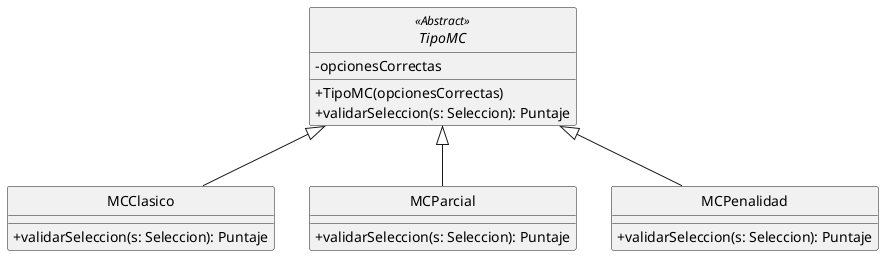 @startuml Preguntas

skinparam monochrome true
hide circle
skinparam classAttributeIconSize 0

abstract TipoMC <<Abstract>> {
    - opcionesCorrectas
    + TipoMC(opcionesCorrectas)
    + validarSeleccion(s: Seleccion): Puntaje
}
class MCClasico {
    + validarSeleccion(s: Seleccion): Puntaje
}
class MCParcial {
    + validarSeleccion(s: Seleccion): Puntaje
}
class MCPenalidad {
    + validarSeleccion(s: Seleccion): Puntaje
}

TipoMC <|-- MCClasico
TipoMC <|-- MCParcial
TipoMC <|-- MCPenalidad
@enduml